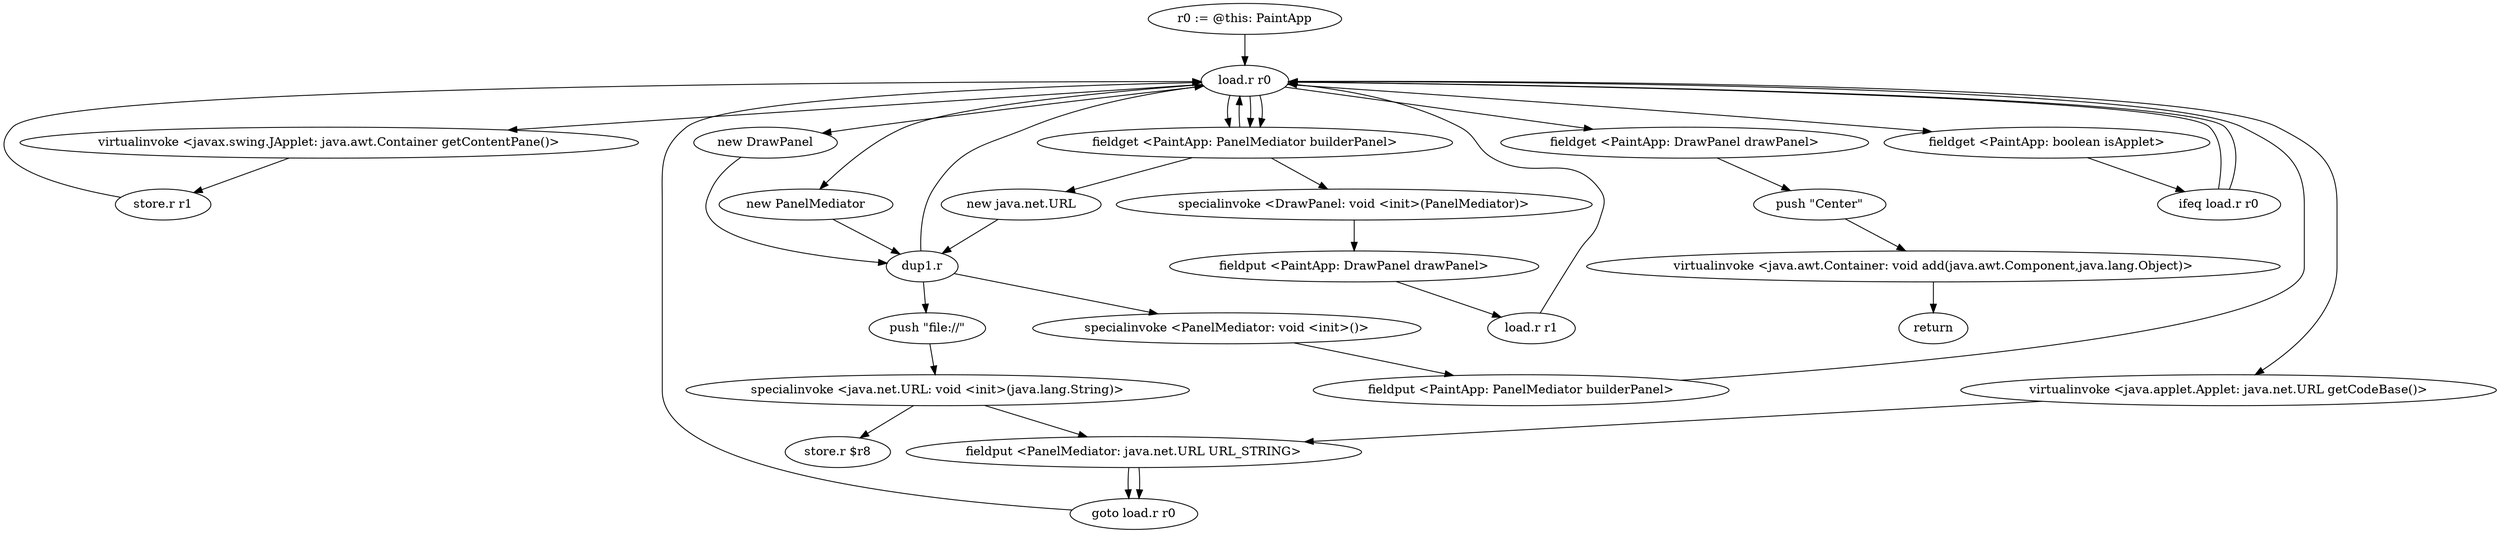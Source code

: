 digraph "" {
    "r0 := @this: PaintApp"
    "load.r r0"
    "r0 := @this: PaintApp"->"load.r r0";
    "virtualinvoke <javax.swing.JApplet: java.awt.Container getContentPane()>"
    "load.r r0"->"virtualinvoke <javax.swing.JApplet: java.awt.Container getContentPane()>";
    "store.r r1"
    "virtualinvoke <javax.swing.JApplet: java.awt.Container getContentPane()>"->"store.r r1";
    "store.r r1"->"load.r r0";
    "new PanelMediator"
    "load.r r0"->"new PanelMediator";
    "dup1.r"
    "new PanelMediator"->"dup1.r";
    "specialinvoke <PanelMediator: void <init>()>"
    "dup1.r"->"specialinvoke <PanelMediator: void <init>()>";
    "fieldput <PaintApp: PanelMediator builderPanel>"
    "specialinvoke <PanelMediator: void <init>()>"->"fieldput <PaintApp: PanelMediator builderPanel>";
    "fieldput <PaintApp: PanelMediator builderPanel>"->"load.r r0";
    "fieldget <PaintApp: boolean isApplet>"
    "load.r r0"->"fieldget <PaintApp: boolean isApplet>";
    "ifeq load.r r0"
    "fieldget <PaintApp: boolean isApplet>"->"ifeq load.r r0";
    "ifeq load.r r0"->"load.r r0";
    "fieldget <PaintApp: PanelMediator builderPanel>"
    "load.r r0"->"fieldget <PaintApp: PanelMediator builderPanel>";
    "fieldget <PaintApp: PanelMediator builderPanel>"->"load.r r0";
    "virtualinvoke <java.applet.Applet: java.net.URL getCodeBase()>"
    "load.r r0"->"virtualinvoke <java.applet.Applet: java.net.URL getCodeBase()>";
    "fieldput <PanelMediator: java.net.URL URL_STRING>"
    "virtualinvoke <java.applet.Applet: java.net.URL getCodeBase()>"->"fieldput <PanelMediator: java.net.URL URL_STRING>";
    "goto load.r r0"
    "fieldput <PanelMediator: java.net.URL URL_STRING>"->"goto load.r r0";
    "goto load.r r0"->"load.r r0";
    "new DrawPanel"
    "load.r r0"->"new DrawPanel";
    "new DrawPanel"->"dup1.r";
    "dup1.r"->"load.r r0";
    "load.r r0"->"fieldget <PaintApp: PanelMediator builderPanel>";
    "specialinvoke <DrawPanel: void <init>(PanelMediator)>"
    "fieldget <PaintApp: PanelMediator builderPanel>"->"specialinvoke <DrawPanel: void <init>(PanelMediator)>";
    "fieldput <PaintApp: DrawPanel drawPanel>"
    "specialinvoke <DrawPanel: void <init>(PanelMediator)>"->"fieldput <PaintApp: DrawPanel drawPanel>";
    "load.r r1"
    "fieldput <PaintApp: DrawPanel drawPanel>"->"load.r r1";
    "load.r r1"->"load.r r0";
    "fieldget <PaintApp: DrawPanel drawPanel>"
    "load.r r0"->"fieldget <PaintApp: DrawPanel drawPanel>";
    "push \"Center\""
    "fieldget <PaintApp: DrawPanel drawPanel>"->"push \"Center\"";
    "virtualinvoke <java.awt.Container: void add(java.awt.Component,java.lang.Object)>"
    "push \"Center\""->"virtualinvoke <java.awt.Container: void add(java.awt.Component,java.lang.Object)>";
    "return"
    "virtualinvoke <java.awt.Container: void add(java.awt.Component,java.lang.Object)>"->"return";
    "ifeq load.r r0"->"load.r r0";
    "load.r r0"->"fieldget <PaintApp: PanelMediator builderPanel>";
    "new java.net.URL"
    "fieldget <PaintApp: PanelMediator builderPanel>"->"new java.net.URL";
    "new java.net.URL"->"dup1.r";
    "push \"file://\""
    "dup1.r"->"push \"file://\"";
    "specialinvoke <java.net.URL: void <init>(java.lang.String)>"
    "push \"file://\""->"specialinvoke <java.net.URL: void <init>(java.lang.String)>";
    "specialinvoke <java.net.URL: void <init>(java.lang.String)>"->"fieldput <PanelMediator: java.net.URL URL_STRING>";
    "fieldput <PanelMediator: java.net.URL URL_STRING>"->"goto load.r r0";
    "store.r $r8"
    "specialinvoke <java.net.URL: void <init>(java.lang.String)>"->"store.r $r8";
}
